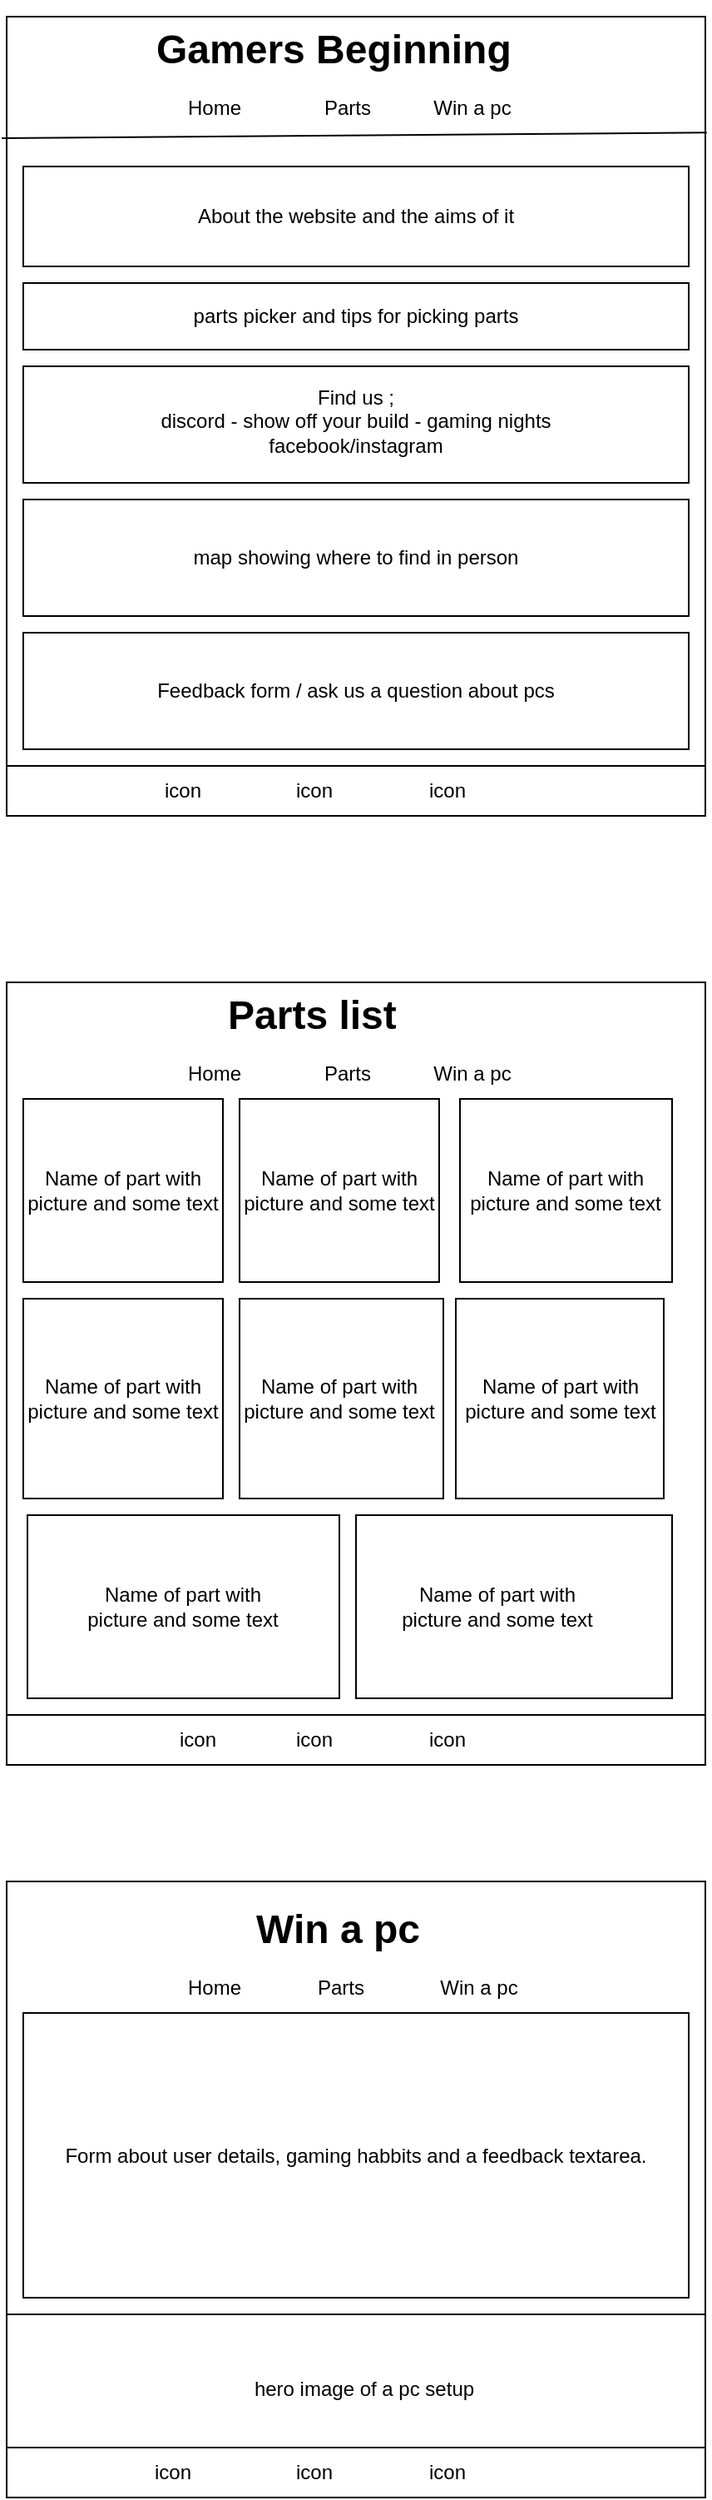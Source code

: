<mxfile version="21.7.4" type="device">
  <diagram name="Page-1" id="xVpgaJ0L2QyYRWOBPq42">
    <mxGraphModel dx="1434" dy="746" grid="1" gridSize="10" guides="1" tooltips="1" connect="1" arrows="1" fold="1" page="1" pageScale="1" pageWidth="827" pageHeight="1169" math="0" shadow="0">
      <root>
        <mxCell id="0" />
        <mxCell id="1" parent="0" />
        <mxCell id="1YovMb-Gz7M-SHWeK8pX-1" value="" style="rounded=0;whiteSpace=wrap;html=1;" parent="1" vertex="1">
          <mxGeometry x="160" y="40" width="420" height="480" as="geometry" />
        </mxCell>
        <mxCell id="1YovMb-Gz7M-SHWeK8pX-2" value="&lt;h1&gt;Gamers Beginning&lt;br&gt;&lt;/h1&gt;" style="text;html=1;strokeColor=none;fillColor=none;spacing=5;spacingTop=-20;whiteSpace=wrap;overflow=hidden;rounded=0;" parent="1" vertex="1">
          <mxGeometry x="245" y="40" width="275" height="40" as="geometry" />
        </mxCell>
        <mxCell id="1YovMb-Gz7M-SHWeK8pX-4" value="&lt;div&gt;Home&lt;/div&gt;" style="text;html=1;strokeColor=none;fillColor=none;align=center;verticalAlign=middle;whiteSpace=wrap;rounded=0;" parent="1" vertex="1">
          <mxGeometry x="255" y="80" width="60" height="30" as="geometry" />
        </mxCell>
        <mxCell id="1YovMb-Gz7M-SHWeK8pX-5" value="Parts" style="text;html=1;strokeColor=none;fillColor=none;align=center;verticalAlign=middle;whiteSpace=wrap;rounded=0;" parent="1" vertex="1">
          <mxGeometry x="335" y="80" width="60" height="30" as="geometry" />
        </mxCell>
        <mxCell id="1YovMb-Gz7M-SHWeK8pX-7" value="Win a pc" style="text;html=1;strokeColor=none;fillColor=none;align=center;verticalAlign=middle;whiteSpace=wrap;rounded=0;" parent="1" vertex="1">
          <mxGeometry x="410" y="80" width="60" height="30" as="geometry" />
        </mxCell>
        <mxCell id="1YovMb-Gz7M-SHWeK8pX-10" value="" style="rounded=0;whiteSpace=wrap;html=1;" parent="1" vertex="1">
          <mxGeometry x="170" y="200" width="400" height="40" as="geometry" />
        </mxCell>
        <mxCell id="1YovMb-Gz7M-SHWeK8pX-11" value="parts picker and tips for picking parts" style="text;html=1;strokeColor=none;fillColor=none;align=center;verticalAlign=middle;whiteSpace=wrap;rounded=0;" parent="1" vertex="1">
          <mxGeometry x="195" y="205" width="350" height="30" as="geometry" />
        </mxCell>
        <mxCell id="1YovMb-Gz7M-SHWeK8pX-12" value="" style="rounded=0;whiteSpace=wrap;html=1;" parent="1" vertex="1">
          <mxGeometry x="170" y="410" width="400" height="70" as="geometry" />
        </mxCell>
        <mxCell id="1YovMb-Gz7M-SHWeK8pX-13" value="Feedback form / ask us a question about pcs" style="text;html=1;strokeColor=none;fillColor=none;align=center;verticalAlign=middle;whiteSpace=wrap;rounded=0;" parent="1" vertex="1">
          <mxGeometry x="180" y="410" width="380" height="70" as="geometry" />
        </mxCell>
        <mxCell id="1YovMb-Gz7M-SHWeK8pX-15" value="" style="rounded=0;whiteSpace=wrap;html=1;" parent="1" vertex="1">
          <mxGeometry x="170" y="250" width="400" height="70" as="geometry" />
        </mxCell>
        <mxCell id="1YovMb-Gz7M-SHWeK8pX-16" value="&lt;div&gt;Find us ;&lt;/div&gt;&lt;div&gt;discord - show off your build - gaming nights&lt;/div&gt;&lt;div&gt;facebook/instagram &lt;br&gt;&lt;/div&gt;&lt;div&gt;&lt;br&gt;&lt;/div&gt;" style="text;html=1;strokeColor=none;fillColor=none;align=center;verticalAlign=middle;whiteSpace=wrap;rounded=0;" parent="1" vertex="1">
          <mxGeometry x="180" y="260" width="380" height="60" as="geometry" />
        </mxCell>
        <mxCell id="1YovMb-Gz7M-SHWeK8pX-19" value="" style="rounded=0;whiteSpace=wrap;html=1;" parent="1" vertex="1">
          <mxGeometry x="160" y="620" width="420" height="460" as="geometry" />
        </mxCell>
        <mxCell id="1YovMb-Gz7M-SHWeK8pX-26" value="&lt;div&gt;Home&lt;/div&gt;" style="text;html=1;strokeColor=none;fillColor=none;align=center;verticalAlign=middle;whiteSpace=wrap;rounded=0;" parent="1" vertex="1">
          <mxGeometry x="255" y="660" width="60" height="30" as="geometry" />
        </mxCell>
        <mxCell id="1YovMb-Gz7M-SHWeK8pX-27" value="Parts" style="text;html=1;strokeColor=none;fillColor=none;align=center;verticalAlign=middle;whiteSpace=wrap;rounded=0;" parent="1" vertex="1">
          <mxGeometry x="335" y="660" width="60" height="30" as="geometry" />
        </mxCell>
        <mxCell id="1YovMb-Gz7M-SHWeK8pX-29" value="Win a pc" style="text;html=1;strokeColor=none;fillColor=none;align=center;verticalAlign=middle;whiteSpace=wrap;rounded=0;" parent="1" vertex="1">
          <mxGeometry x="410" y="660" width="60" height="30" as="geometry" />
        </mxCell>
        <mxCell id="o0iyAaZOpm0kZDJ7FaoK-1" value="" style="rounded=0;whiteSpace=wrap;html=1;" vertex="1" parent="1">
          <mxGeometry x="170" y="130" width="400" height="60" as="geometry" />
        </mxCell>
        <mxCell id="o0iyAaZOpm0kZDJ7FaoK-2" value="About the website and the aims of it" style="text;html=1;strokeColor=none;fillColor=none;align=center;verticalAlign=middle;whiteSpace=wrap;rounded=0;" vertex="1" parent="1">
          <mxGeometry x="170" y="130" width="400" height="60" as="geometry" />
        </mxCell>
        <mxCell id="o0iyAaZOpm0kZDJ7FaoK-7" value="" style="endArrow=none;html=1;rounded=0;exitX=1.002;exitY=0.145;exitDx=0;exitDy=0;exitPerimeter=0;entryX=-0.007;entryY=0.152;entryDx=0;entryDy=0;entryPerimeter=0;" edge="1" parent="1" source="1YovMb-Gz7M-SHWeK8pX-1" target="1YovMb-Gz7M-SHWeK8pX-1">
          <mxGeometry width="50" height="50" relative="1" as="geometry">
            <mxPoint x="520" y="120" as="sourcePoint" />
            <mxPoint x="160" y="120" as="targetPoint" />
          </mxGeometry>
        </mxCell>
        <mxCell id="o0iyAaZOpm0kZDJ7FaoK-8" value="" style="rounded=0;whiteSpace=wrap;html=1;" vertex="1" parent="1">
          <mxGeometry x="170" y="330" width="400" height="70" as="geometry" />
        </mxCell>
        <mxCell id="o0iyAaZOpm0kZDJ7FaoK-9" value="map showing where to find in person" style="text;html=1;strokeColor=none;fillColor=none;align=center;verticalAlign=middle;whiteSpace=wrap;rounded=0;" vertex="1" parent="1">
          <mxGeometry x="170" y="330" width="400" height="70" as="geometry" />
        </mxCell>
        <mxCell id="o0iyAaZOpm0kZDJ7FaoK-10" value="" style="rounded=0;whiteSpace=wrap;html=1;" vertex="1" parent="1">
          <mxGeometry x="170" y="690" width="120" height="110" as="geometry" />
        </mxCell>
        <mxCell id="o0iyAaZOpm0kZDJ7FaoK-12" value="&lt;h1&gt;Parts list&lt;br&gt;&lt;/h1&gt;&lt;p&gt;&lt;br&gt;&lt;/p&gt;" style="text;html=1;strokeColor=none;fillColor=none;spacing=5;spacingTop=-20;whiteSpace=wrap;overflow=hidden;rounded=0;" vertex="1" parent="1">
          <mxGeometry x="287.5" y="620" width="190" height="45" as="geometry" />
        </mxCell>
        <mxCell id="o0iyAaZOpm0kZDJ7FaoK-13" value="" style="rounded=0;whiteSpace=wrap;html=1;" vertex="1" parent="1">
          <mxGeometry x="300" y="690" width="120" height="110" as="geometry" />
        </mxCell>
        <mxCell id="o0iyAaZOpm0kZDJ7FaoK-15" value="" style="rounded=0;whiteSpace=wrap;html=1;" vertex="1" parent="1">
          <mxGeometry x="432.5" y="690" width="127.5" height="110" as="geometry" />
        </mxCell>
        <mxCell id="o0iyAaZOpm0kZDJ7FaoK-16" value="" style="rounded=0;whiteSpace=wrap;html=1;" vertex="1" parent="1">
          <mxGeometry x="170" y="810" width="120" height="120" as="geometry" />
        </mxCell>
        <mxCell id="o0iyAaZOpm0kZDJ7FaoK-17" value="" style="rounded=0;whiteSpace=wrap;html=1;" vertex="1" parent="1">
          <mxGeometry x="300" y="810" width="122.5" height="120" as="geometry" />
        </mxCell>
        <mxCell id="o0iyAaZOpm0kZDJ7FaoK-18" value="" style="rounded=0;whiteSpace=wrap;html=1;" vertex="1" parent="1">
          <mxGeometry x="430" y="810" width="125" height="120" as="geometry" />
        </mxCell>
        <mxCell id="o0iyAaZOpm0kZDJ7FaoK-19" value="" style="rounded=0;whiteSpace=wrap;html=1;" vertex="1" parent="1">
          <mxGeometry x="172.5" y="940" width="187.5" height="110" as="geometry" />
        </mxCell>
        <mxCell id="o0iyAaZOpm0kZDJ7FaoK-20" value="" style="rounded=0;whiteSpace=wrap;html=1;" vertex="1" parent="1">
          <mxGeometry x="370" y="940" width="190" height="110" as="geometry" />
        </mxCell>
        <mxCell id="o0iyAaZOpm0kZDJ7FaoK-21" value="Name of part with picture and some text" style="text;html=1;strokeColor=none;fillColor=none;align=center;verticalAlign=middle;whiteSpace=wrap;rounded=0;" vertex="1" parent="1">
          <mxGeometry x="170" y="690" width="120" height="110" as="geometry" />
        </mxCell>
        <mxCell id="o0iyAaZOpm0kZDJ7FaoK-23" value="Name of part with picture and some text" style="text;html=1;strokeColor=none;fillColor=none;align=center;verticalAlign=middle;whiteSpace=wrap;rounded=0;" vertex="1" parent="1">
          <mxGeometry x="300" y="690" width="120" height="110" as="geometry" />
        </mxCell>
        <mxCell id="o0iyAaZOpm0kZDJ7FaoK-24" value="Name of part with picture and some text" style="text;html=1;strokeColor=none;fillColor=none;align=center;verticalAlign=middle;whiteSpace=wrap;rounded=0;" vertex="1" parent="1">
          <mxGeometry x="436.25" y="690" width="120" height="110" as="geometry" />
        </mxCell>
        <mxCell id="o0iyAaZOpm0kZDJ7FaoK-25" value="Name of part with picture and some text" style="text;html=1;strokeColor=none;fillColor=none;align=center;verticalAlign=middle;whiteSpace=wrap;rounded=0;" vertex="1" parent="1">
          <mxGeometry x="300" y="815" width="120" height="110" as="geometry" />
        </mxCell>
        <mxCell id="o0iyAaZOpm0kZDJ7FaoK-26" value="Name of part with picture and some text" style="text;html=1;strokeColor=none;fillColor=none;align=center;verticalAlign=middle;whiteSpace=wrap;rounded=0;" vertex="1" parent="1">
          <mxGeometry x="170" y="810" width="120" height="120" as="geometry" />
        </mxCell>
        <mxCell id="o0iyAaZOpm0kZDJ7FaoK-27" value="Name of part with picture and some text" style="text;html=1;strokeColor=none;fillColor=none;align=center;verticalAlign=middle;whiteSpace=wrap;rounded=0;" vertex="1" parent="1">
          <mxGeometry x="432.5" y="815" width="120" height="110" as="geometry" />
        </mxCell>
        <mxCell id="o0iyAaZOpm0kZDJ7FaoK-28" value="Name of part with picture and some text" style="text;html=1;strokeColor=none;fillColor=none;align=center;verticalAlign=middle;whiteSpace=wrap;rounded=0;" vertex="1" parent="1">
          <mxGeometry x="395" y="940" width="120" height="110" as="geometry" />
        </mxCell>
        <mxCell id="o0iyAaZOpm0kZDJ7FaoK-29" value="Name of part with picture and some text" style="text;html=1;strokeColor=none;fillColor=none;align=center;verticalAlign=middle;whiteSpace=wrap;rounded=0;" vertex="1" parent="1">
          <mxGeometry x="206.25" y="940" width="120" height="110" as="geometry" />
        </mxCell>
        <mxCell id="o0iyAaZOpm0kZDJ7FaoK-30" value="" style="rounded=0;whiteSpace=wrap;html=1;" vertex="1" parent="1">
          <mxGeometry x="160" y="1160" width="420" height="370" as="geometry" />
        </mxCell>
        <mxCell id="o0iyAaZOpm0kZDJ7FaoK-31" value="" style="rounded=0;whiteSpace=wrap;html=1;" vertex="1" parent="1">
          <mxGeometry x="160" y="490" width="420" height="30" as="geometry" />
        </mxCell>
        <mxCell id="o0iyAaZOpm0kZDJ7FaoK-32" value="" style="rounded=0;whiteSpace=wrap;html=1;" vertex="1" parent="1">
          <mxGeometry x="160" y="1060" width="420" height="30" as="geometry" />
        </mxCell>
        <mxCell id="o0iyAaZOpm0kZDJ7FaoK-33" value="&lt;div&gt;icon&lt;/div&gt;" style="text;html=1;strokeColor=none;fillColor=none;align=center;verticalAlign=middle;whiteSpace=wrap;rounded=0;" vertex="1" parent="1">
          <mxGeometry x="315" y="490" width="60" height="30" as="geometry" />
        </mxCell>
        <mxCell id="o0iyAaZOpm0kZDJ7FaoK-34" value="&lt;div&gt;icon&lt;/div&gt;" style="text;html=1;strokeColor=none;fillColor=none;align=center;verticalAlign=middle;whiteSpace=wrap;rounded=0;" vertex="1" parent="1">
          <mxGeometry x="236.25" y="490" width="60" height="30" as="geometry" />
        </mxCell>
        <mxCell id="o0iyAaZOpm0kZDJ7FaoK-35" value="&lt;div&gt;icon&lt;/div&gt;" style="text;html=1;strokeColor=none;fillColor=none;align=center;verticalAlign=middle;whiteSpace=wrap;rounded=0;" vertex="1" parent="1">
          <mxGeometry x="395" y="490" width="60" height="30" as="geometry" />
        </mxCell>
        <mxCell id="o0iyAaZOpm0kZDJ7FaoK-36" value="&lt;div&gt;icon&lt;/div&gt;" style="text;html=1;strokeColor=none;fillColor=none;align=center;verticalAlign=middle;whiteSpace=wrap;rounded=0;" vertex="1" parent="1">
          <mxGeometry x="395" y="1060" width="60" height="30" as="geometry" />
        </mxCell>
        <mxCell id="o0iyAaZOpm0kZDJ7FaoK-37" value="&lt;div&gt;icon&lt;/div&gt;" style="text;html=1;strokeColor=none;fillColor=none;align=center;verticalAlign=middle;whiteSpace=wrap;rounded=0;" vertex="1" parent="1">
          <mxGeometry x="315" y="1060" width="60" height="30" as="geometry" />
        </mxCell>
        <mxCell id="o0iyAaZOpm0kZDJ7FaoK-39" value="&lt;div&gt;icon&lt;/div&gt;" style="text;html=1;strokeColor=none;fillColor=none;align=center;verticalAlign=middle;whiteSpace=wrap;rounded=0;" vertex="1" parent="1">
          <mxGeometry x="245" y="1060" width="60" height="30" as="geometry" />
        </mxCell>
        <mxCell id="o0iyAaZOpm0kZDJ7FaoK-43" value="&lt;h1&gt;Win a pc&lt;br&gt;&lt;/h1&gt;" style="text;html=1;strokeColor=none;fillColor=none;spacing=5;spacingTop=-20;whiteSpace=wrap;overflow=hidden;rounded=0;" vertex="1" parent="1">
          <mxGeometry x="305" y="1169" width="110" height="40" as="geometry" />
        </mxCell>
        <mxCell id="o0iyAaZOpm0kZDJ7FaoK-44" value="" style="rounded=0;whiteSpace=wrap;html=1;" vertex="1" parent="1">
          <mxGeometry x="160" y="1500" width="420" height="30" as="geometry" />
        </mxCell>
        <mxCell id="o0iyAaZOpm0kZDJ7FaoK-46" value="Win a pc" style="text;html=1;strokeColor=none;fillColor=none;align=center;verticalAlign=middle;whiteSpace=wrap;rounded=0;" vertex="1" parent="1">
          <mxGeometry x="414" y="1209" width="60" height="30" as="geometry" />
        </mxCell>
        <mxCell id="o0iyAaZOpm0kZDJ7FaoK-48" value="Parts" style="text;html=1;strokeColor=none;fillColor=none;align=center;verticalAlign=middle;whiteSpace=wrap;rounded=0;" vertex="1" parent="1">
          <mxGeometry x="331.25" y="1209" width="60" height="30" as="geometry" />
        </mxCell>
        <mxCell id="o0iyAaZOpm0kZDJ7FaoK-49" value="&lt;div&gt;Home&lt;/div&gt;" style="text;html=1;strokeColor=none;fillColor=none;align=center;verticalAlign=middle;whiteSpace=wrap;rounded=0;" vertex="1" parent="1">
          <mxGeometry x="255" y="1209" width="60" height="30" as="geometry" />
        </mxCell>
        <mxCell id="o0iyAaZOpm0kZDJ7FaoK-51" value="Text" style="text;html=1;strokeColor=none;fillColor=none;align=center;verticalAlign=middle;whiteSpace=wrap;rounded=0;" vertex="1" parent="1">
          <mxGeometry x="176.25" y="1239" width="60" height="30" as="geometry" />
        </mxCell>
        <mxCell id="o0iyAaZOpm0kZDJ7FaoK-52" value="" style="rounded=0;whiteSpace=wrap;html=1;" vertex="1" parent="1">
          <mxGeometry x="170" y="1239" width="400" height="171" as="geometry" />
        </mxCell>
        <mxCell id="o0iyAaZOpm0kZDJ7FaoK-53" value="" style="rounded=0;whiteSpace=wrap;html=1;" vertex="1" parent="1">
          <mxGeometry x="160" y="1420" width="420" height="80" as="geometry" />
        </mxCell>
        <mxCell id="o0iyAaZOpm0kZDJ7FaoK-54" value="hero image of a pc setup" style="text;html=1;strokeColor=none;fillColor=none;align=center;verticalAlign=middle;whiteSpace=wrap;rounded=0;" vertex="1" parent="1">
          <mxGeometry x="180" y="1430" width="390" height="70" as="geometry" />
        </mxCell>
        <mxCell id="o0iyAaZOpm0kZDJ7FaoK-55" value="Form about user details, gaming habbits and a feedback textarea." style="text;html=1;strokeColor=none;fillColor=none;align=center;verticalAlign=middle;whiteSpace=wrap;rounded=0;" vertex="1" parent="1">
          <mxGeometry x="170" y="1240" width="400" height="170" as="geometry" />
        </mxCell>
        <mxCell id="o0iyAaZOpm0kZDJ7FaoK-56" value="&lt;div&gt;icon&lt;/div&gt;" style="text;html=1;strokeColor=none;fillColor=none;align=center;verticalAlign=middle;whiteSpace=wrap;rounded=0;" vertex="1" parent="1">
          <mxGeometry x="230" y="1500" width="60" height="30" as="geometry" />
        </mxCell>
        <mxCell id="o0iyAaZOpm0kZDJ7FaoK-57" value="&lt;div&gt;icon&lt;/div&gt;" style="text;html=1;strokeColor=none;fillColor=none;align=center;verticalAlign=middle;whiteSpace=wrap;rounded=0;" vertex="1" parent="1">
          <mxGeometry x="315" y="1500" width="60" height="30" as="geometry" />
        </mxCell>
        <mxCell id="o0iyAaZOpm0kZDJ7FaoK-58" value="&lt;div&gt;icon&lt;/div&gt;" style="text;html=1;strokeColor=none;fillColor=none;align=center;verticalAlign=middle;whiteSpace=wrap;rounded=0;" vertex="1" parent="1">
          <mxGeometry x="395" y="1500" width="60" height="30" as="geometry" />
        </mxCell>
      </root>
    </mxGraphModel>
  </diagram>
</mxfile>
